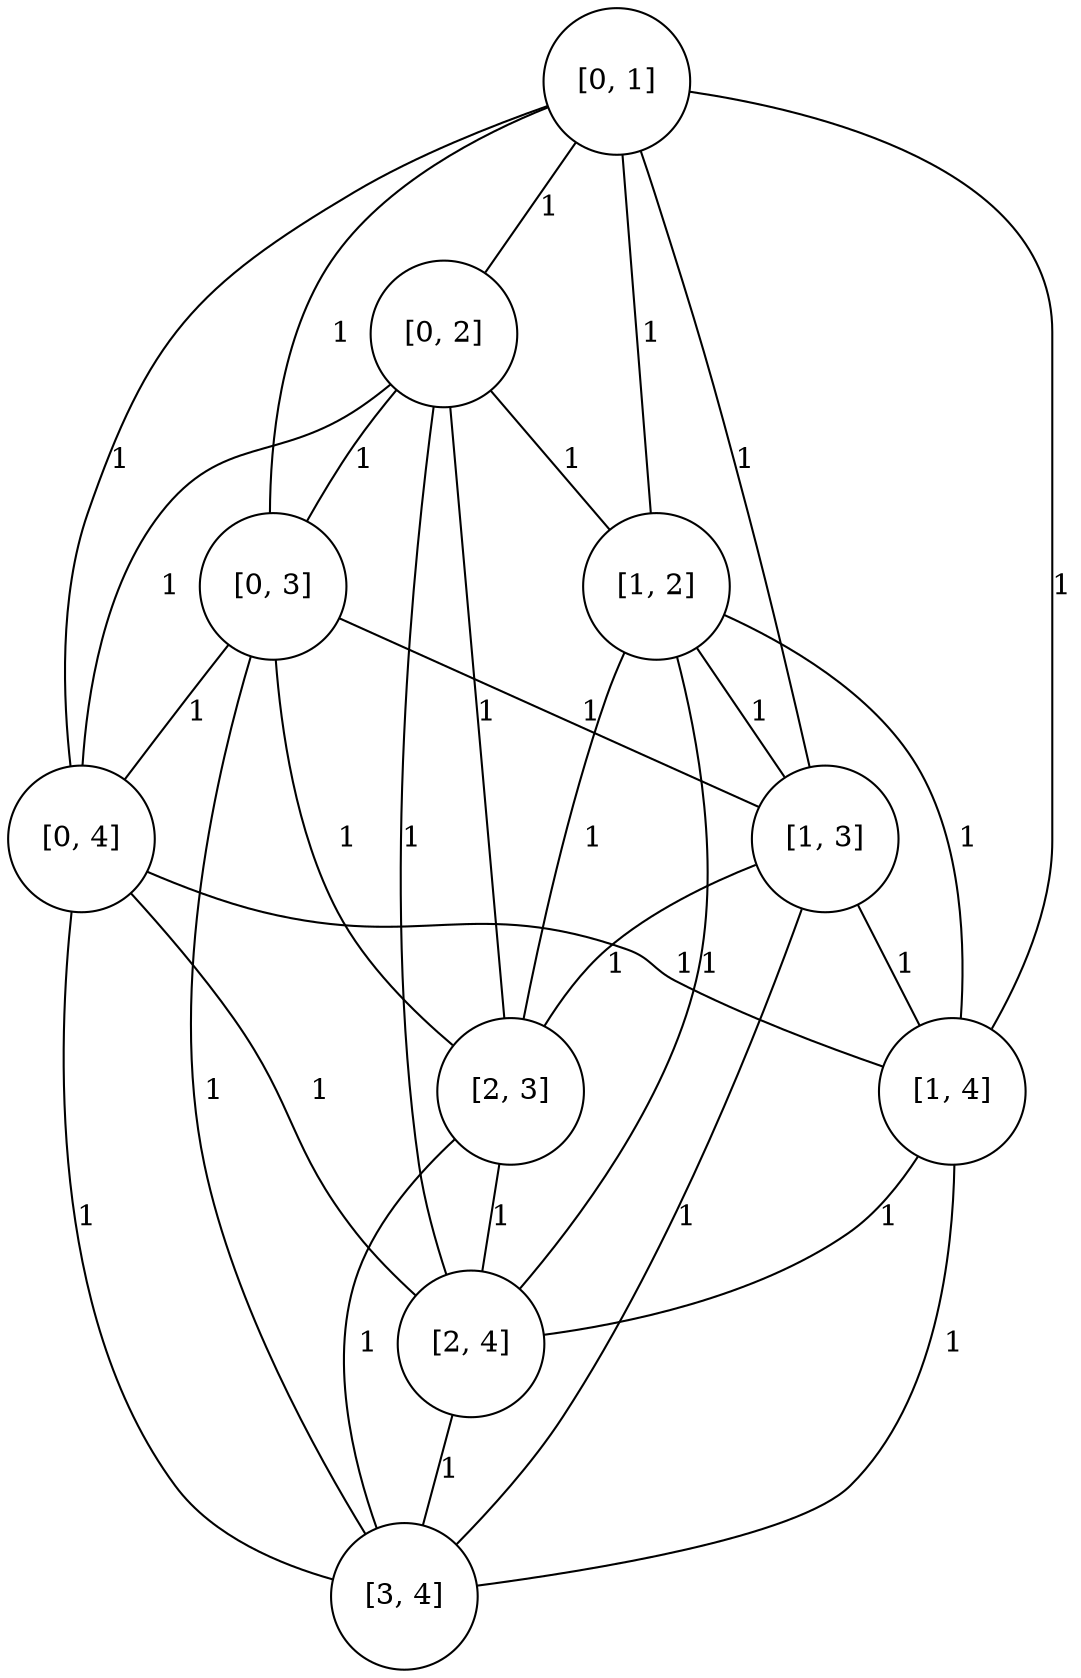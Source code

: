 graph
{
	node [shape=circle, label="[0, 1]"] 0;
	node [shape=circle, label="[0, 2]"] 1;
	node [shape=circle, label="[0, 3]"] 2;
	node [shape=circle, label="[0, 4]"] 3;
	node [shape=circle, label="[1, 2]"] 4;
	node [shape=circle, label="[1, 3]"] 5;
	node [shape=circle, label="[1, 4]"] 6;
	node [shape=circle, label="[2, 3]"] 7;
	node [shape=circle, label="[2, 4]"] 8;
	node [shape=circle, label="[3, 4]"] 9;
	0 -- 1 [label="1"]
	0 -- 2 [label="1"]
	0 -- 3 [label="1"]
	0 -- 4 [label="1"]
	0 -- 5 [label="1"]
	0 -- 6 [label="1"]
	1 -- 2 [label="1"]
	1 -- 3 [label="1"]
	1 -- 4 [label="1"]
	1 -- 7 [label="1"]
	1 -- 8 [label="1"]
	2 -- 3 [label="1"]
	2 -- 5 [label="1"]
	2 -- 7 [label="1"]
	2 -- 9 [label="1"]
	3 -- 6 [label="1"]
	3 -- 8 [label="1"]
	3 -- 9 [label="1"]
	4 -- 5 [label="1"]
	4 -- 6 [label="1"]
	4 -- 7 [label="1"]
	4 -- 8 [label="1"]
	5 -- 6 [label="1"]
	5 -- 7 [label="1"]
	5 -- 9 [label="1"]
	6 -- 8 [label="1"]
	6 -- 9 [label="1"]
	7 -- 8 [label="1"]
	7 -- 9 [label="1"]
	8 -- 9 [label="1"]
}

